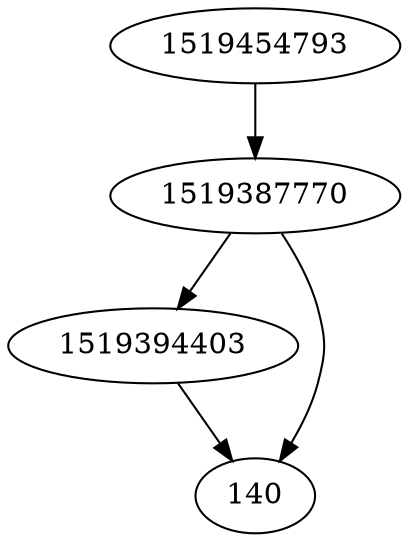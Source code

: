 strict digraph  {
1519454793;
1519387770;
1519394403;
140;
1519454793 -> 1519387770;
1519387770 -> 1519394403;
1519387770 -> 140;
1519394403 -> 140;
}
